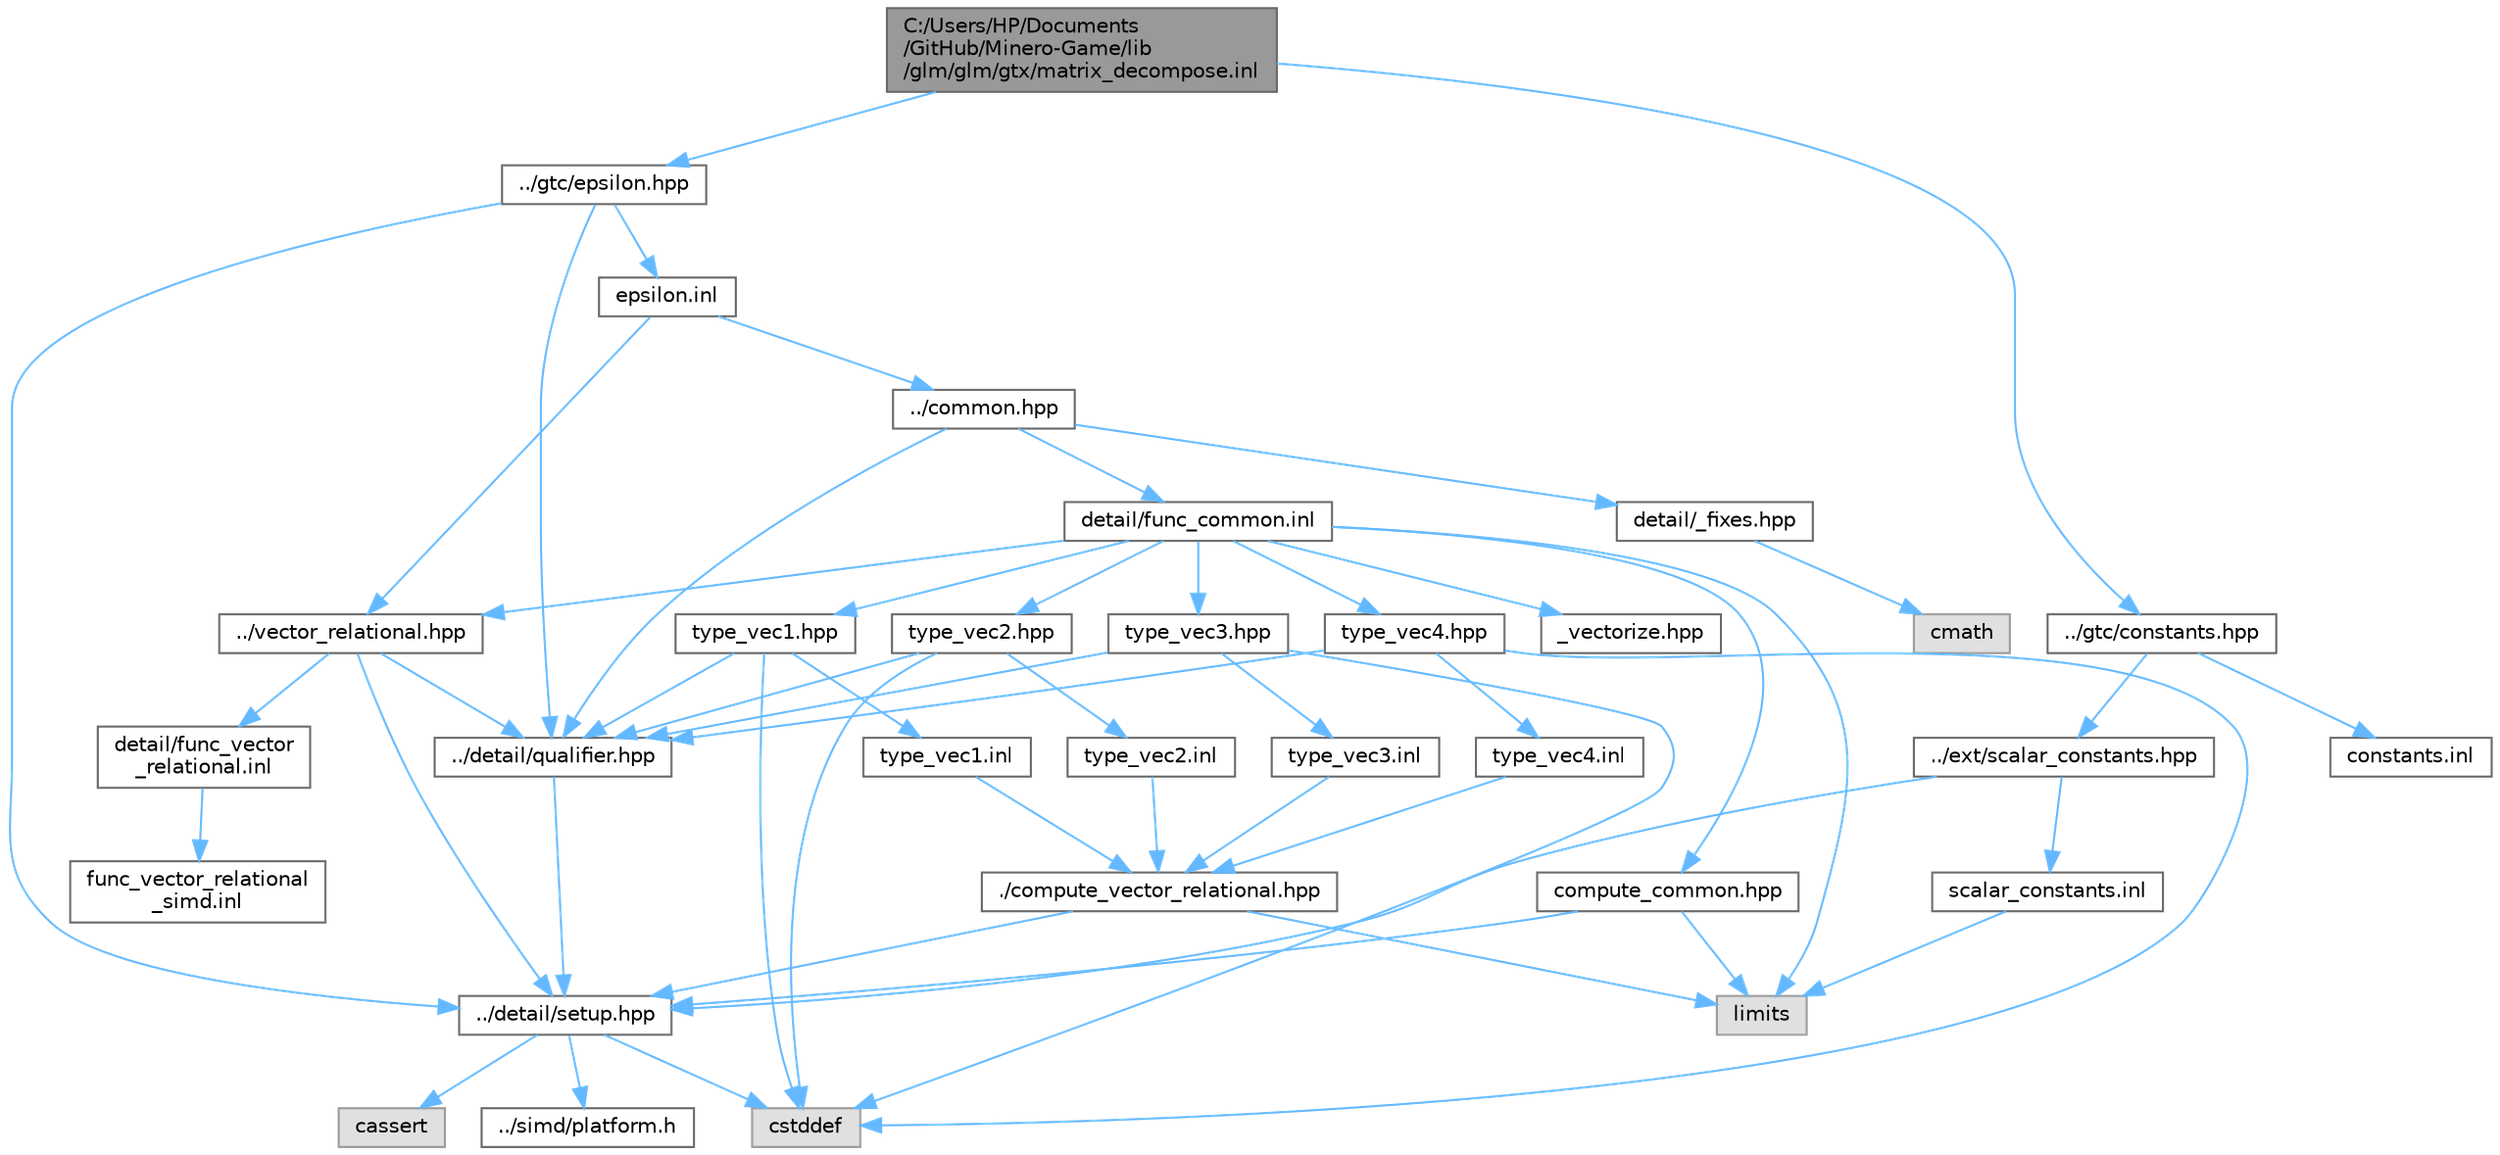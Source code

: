 digraph "C:/Users/HP/Documents/GitHub/Minero-Game/lib/glm/glm/gtx/matrix_decompose.inl"
{
 // LATEX_PDF_SIZE
  bgcolor="transparent";
  edge [fontname=Helvetica,fontsize=10,labelfontname=Helvetica,labelfontsize=10];
  node [fontname=Helvetica,fontsize=10,shape=box,height=0.2,width=0.4];
  Node1 [id="Node000001",label="C:/Users/HP/Documents\l/GitHub/Minero-Game/lib\l/glm/glm/gtx/matrix_decompose.inl",height=0.2,width=0.4,color="gray40", fillcolor="grey60", style="filled", fontcolor="black",tooltip=" "];
  Node1 -> Node2 [id="edge105_Node000001_Node000002",color="steelblue1",style="solid",tooltip=" "];
  Node2 [id="Node000002",label="../gtc/constants.hpp",height=0.2,width=0.4,color="grey40", fillcolor="white", style="filled",URL="$lib_2glm_2glm_2gtc_2constants_8hpp.html",tooltip=" "];
  Node2 -> Node3 [id="edge106_Node000002_Node000003",color="steelblue1",style="solid",tooltip=" "];
  Node3 [id="Node000003",label="../ext/scalar_constants.hpp",height=0.2,width=0.4,color="grey40", fillcolor="white", style="filled",URL="$lib_2glm_2glm_2ext_2scalar__constants_8hpp.html",tooltip=" "];
  Node3 -> Node4 [id="edge107_Node000003_Node000004",color="steelblue1",style="solid",tooltip=" "];
  Node4 [id="Node000004",label="../detail/setup.hpp",height=0.2,width=0.4,color="grey40", fillcolor="white", style="filled",URL="$lib_2glm_2glm_2detail_2setup_8hpp.html",tooltip=" "];
  Node4 -> Node5 [id="edge108_Node000004_Node000005",color="steelblue1",style="solid",tooltip=" "];
  Node5 [id="Node000005",label="cassert",height=0.2,width=0.4,color="grey60", fillcolor="#E0E0E0", style="filled",tooltip=" "];
  Node4 -> Node6 [id="edge109_Node000004_Node000006",color="steelblue1",style="solid",tooltip=" "];
  Node6 [id="Node000006",label="cstddef",height=0.2,width=0.4,color="grey60", fillcolor="#E0E0E0", style="filled",tooltip=" "];
  Node4 -> Node7 [id="edge110_Node000004_Node000007",color="steelblue1",style="solid",tooltip=" "];
  Node7 [id="Node000007",label="../simd/platform.h",height=0.2,width=0.4,color="grey40", fillcolor="white", style="filled",URL="$lib_2glm_2glm_2simd_2platform_8h.html",tooltip=" "];
  Node3 -> Node8 [id="edge111_Node000003_Node000008",color="steelblue1",style="solid",tooltip=" "];
  Node8 [id="Node000008",label="scalar_constants.inl",height=0.2,width=0.4,color="grey40", fillcolor="white", style="filled",URL="$lib_2glm_2glm_2ext_2scalar__constants_8inl.html",tooltip=" "];
  Node8 -> Node9 [id="edge112_Node000008_Node000009",color="steelblue1",style="solid",tooltip=" "];
  Node9 [id="Node000009",label="limits",height=0.2,width=0.4,color="grey60", fillcolor="#E0E0E0", style="filled",tooltip=" "];
  Node2 -> Node10 [id="edge113_Node000002_Node000010",color="steelblue1",style="solid",tooltip=" "];
  Node10 [id="Node000010",label="constants.inl",height=0.2,width=0.4,color="grey40", fillcolor="white", style="filled",URL="$lib_2glm_2glm_2gtc_2constants_8inl.html",tooltip=" "];
  Node1 -> Node11 [id="edge114_Node000001_Node000011",color="steelblue1",style="solid",tooltip=" "];
  Node11 [id="Node000011",label="../gtc/epsilon.hpp",height=0.2,width=0.4,color="grey40", fillcolor="white", style="filled",URL="$lib_2glm_2glm_2gtc_2epsilon_8hpp.html",tooltip=" "];
  Node11 -> Node4 [id="edge115_Node000011_Node000004",color="steelblue1",style="solid",tooltip=" "];
  Node11 -> Node12 [id="edge116_Node000011_Node000012",color="steelblue1",style="solid",tooltip=" "];
  Node12 [id="Node000012",label="../detail/qualifier.hpp",height=0.2,width=0.4,color="grey40", fillcolor="white", style="filled",URL="$lib_2glm_2glm_2detail_2qualifier_8hpp.html",tooltip=" "];
  Node12 -> Node4 [id="edge117_Node000012_Node000004",color="steelblue1",style="solid",tooltip=" "];
  Node11 -> Node13 [id="edge118_Node000011_Node000013",color="steelblue1",style="solid",tooltip=" "];
  Node13 [id="Node000013",label="epsilon.inl",height=0.2,width=0.4,color="grey40", fillcolor="white", style="filled",URL="$lib_2glm_2glm_2gtc_2epsilon_8inl.html",tooltip=" "];
  Node13 -> Node14 [id="edge119_Node000013_Node000014",color="steelblue1",style="solid",tooltip=" "];
  Node14 [id="Node000014",label="../vector_relational.hpp",height=0.2,width=0.4,color="grey40", fillcolor="white", style="filled",URL="$lib_2glm_2glm_2vector__relational_8hpp.html",tooltip=" "];
  Node14 -> Node12 [id="edge120_Node000014_Node000012",color="steelblue1",style="solid",tooltip=" "];
  Node14 -> Node4 [id="edge121_Node000014_Node000004",color="steelblue1",style="solid",tooltip=" "];
  Node14 -> Node15 [id="edge122_Node000014_Node000015",color="steelblue1",style="solid",tooltip=" "];
  Node15 [id="Node000015",label="detail/func_vector\l_relational.inl",height=0.2,width=0.4,color="grey40", fillcolor="white", style="filled",URL="$lib_2glm_2glm_2detail_2func__vector__relational_8inl.html",tooltip=" "];
  Node15 -> Node16 [id="edge123_Node000015_Node000016",color="steelblue1",style="solid",tooltip=" "];
  Node16 [id="Node000016",label="func_vector_relational\l_simd.inl",height=0.2,width=0.4,color="grey40", fillcolor="white", style="filled",URL="$lib_2glm_2glm_2detail_2func__vector__relational__simd_8inl.html",tooltip=" "];
  Node13 -> Node17 [id="edge124_Node000013_Node000017",color="steelblue1",style="solid",tooltip=" "];
  Node17 [id="Node000017",label="../common.hpp",height=0.2,width=0.4,color="grey40", fillcolor="white", style="filled",URL="$lib_2glm_2glm_2common_8hpp.html",tooltip=" "];
  Node17 -> Node12 [id="edge125_Node000017_Node000012",color="steelblue1",style="solid",tooltip=" "];
  Node17 -> Node18 [id="edge126_Node000017_Node000018",color="steelblue1",style="solid",tooltip=" "];
  Node18 [id="Node000018",label="detail/_fixes.hpp",height=0.2,width=0.4,color="grey40", fillcolor="white", style="filled",URL="$lib_2glm_2glm_2detail_2__fixes_8hpp.html",tooltip=" "];
  Node18 -> Node19 [id="edge127_Node000018_Node000019",color="steelblue1",style="solid",tooltip=" "];
  Node19 [id="Node000019",label="cmath",height=0.2,width=0.4,color="grey60", fillcolor="#E0E0E0", style="filled",tooltip=" "];
  Node17 -> Node20 [id="edge128_Node000017_Node000020",color="steelblue1",style="solid",tooltip=" "];
  Node20 [id="Node000020",label="detail/func_common.inl",height=0.2,width=0.4,color="grey40", fillcolor="white", style="filled",URL="$lib_2glm_2glm_2detail_2func__common_8inl.html",tooltip=" "];
  Node20 -> Node14 [id="edge129_Node000020_Node000014",color="steelblue1",style="solid",tooltip=" "];
  Node20 -> Node21 [id="edge130_Node000020_Node000021",color="steelblue1",style="solid",tooltip=" "];
  Node21 [id="Node000021",label="compute_common.hpp",height=0.2,width=0.4,color="grey40", fillcolor="white", style="filled",URL="$lib_2glm_2glm_2detail_2compute__common_8hpp.html",tooltip=" "];
  Node21 -> Node4 [id="edge131_Node000021_Node000004",color="steelblue1",style="solid",tooltip=" "];
  Node21 -> Node9 [id="edge132_Node000021_Node000009",color="steelblue1",style="solid",tooltip=" "];
  Node20 -> Node22 [id="edge133_Node000020_Node000022",color="steelblue1",style="solid",tooltip=" "];
  Node22 [id="Node000022",label="type_vec1.hpp",height=0.2,width=0.4,color="grey40", fillcolor="white", style="filled",URL="$lib_2glm_2glm_2detail_2type__vec1_8hpp.html",tooltip=" "];
  Node22 -> Node12 [id="edge134_Node000022_Node000012",color="steelblue1",style="solid",tooltip=" "];
  Node22 -> Node6 [id="edge135_Node000022_Node000006",color="steelblue1",style="solid",tooltip=" "];
  Node22 -> Node23 [id="edge136_Node000022_Node000023",color="steelblue1",style="solid",tooltip=" "];
  Node23 [id="Node000023",label="type_vec1.inl",height=0.2,width=0.4,color="grey40", fillcolor="white", style="filled",URL="$lib_2glm_2glm_2detail_2type__vec1_8inl.html",tooltip=" "];
  Node23 -> Node24 [id="edge137_Node000023_Node000024",color="steelblue1",style="solid",tooltip=" "];
  Node24 [id="Node000024",label="./compute_vector_relational.hpp",height=0.2,width=0.4,color="grey40", fillcolor="white", style="filled",URL="$lib_2glm_2glm_2detail_2compute__vector__relational_8hpp.html",tooltip=" "];
  Node24 -> Node4 [id="edge138_Node000024_Node000004",color="steelblue1",style="solid",tooltip=" "];
  Node24 -> Node9 [id="edge139_Node000024_Node000009",color="steelblue1",style="solid",tooltip=" "];
  Node20 -> Node25 [id="edge140_Node000020_Node000025",color="steelblue1",style="solid",tooltip=" "];
  Node25 [id="Node000025",label="type_vec2.hpp",height=0.2,width=0.4,color="grey40", fillcolor="white", style="filled",URL="$lib_2glm_2glm_2detail_2type__vec2_8hpp.html",tooltip=" "];
  Node25 -> Node12 [id="edge141_Node000025_Node000012",color="steelblue1",style="solid",tooltip=" "];
  Node25 -> Node6 [id="edge142_Node000025_Node000006",color="steelblue1",style="solid",tooltip=" "];
  Node25 -> Node26 [id="edge143_Node000025_Node000026",color="steelblue1",style="solid",tooltip=" "];
  Node26 [id="Node000026",label="type_vec2.inl",height=0.2,width=0.4,color="grey40", fillcolor="white", style="filled",URL="$lib_2glm_2glm_2detail_2type__vec2_8inl.html",tooltip=" "];
  Node26 -> Node24 [id="edge144_Node000026_Node000024",color="steelblue1",style="solid",tooltip=" "];
  Node20 -> Node27 [id="edge145_Node000020_Node000027",color="steelblue1",style="solid",tooltip=" "];
  Node27 [id="Node000027",label="type_vec3.hpp",height=0.2,width=0.4,color="grey40", fillcolor="white", style="filled",URL="$lib_2glm_2glm_2detail_2type__vec3_8hpp.html",tooltip=" "];
  Node27 -> Node12 [id="edge146_Node000027_Node000012",color="steelblue1",style="solid",tooltip=" "];
  Node27 -> Node6 [id="edge147_Node000027_Node000006",color="steelblue1",style="solid",tooltip=" "];
  Node27 -> Node28 [id="edge148_Node000027_Node000028",color="steelblue1",style="solid",tooltip=" "];
  Node28 [id="Node000028",label="type_vec3.inl",height=0.2,width=0.4,color="grey40", fillcolor="white", style="filled",URL="$lib_2glm_2glm_2detail_2type__vec3_8inl.html",tooltip=" "];
  Node28 -> Node24 [id="edge149_Node000028_Node000024",color="steelblue1",style="solid",tooltip=" "];
  Node20 -> Node29 [id="edge150_Node000020_Node000029",color="steelblue1",style="solid",tooltip=" "];
  Node29 [id="Node000029",label="type_vec4.hpp",height=0.2,width=0.4,color="grey40", fillcolor="white", style="filled",URL="$lib_2glm_2glm_2detail_2type__vec4_8hpp.html",tooltip=" "];
  Node29 -> Node12 [id="edge151_Node000029_Node000012",color="steelblue1",style="solid",tooltip=" "];
  Node29 -> Node6 [id="edge152_Node000029_Node000006",color="steelblue1",style="solid",tooltip=" "];
  Node29 -> Node30 [id="edge153_Node000029_Node000030",color="steelblue1",style="solid",tooltip=" "];
  Node30 [id="Node000030",label="type_vec4.inl",height=0.2,width=0.4,color="grey40", fillcolor="white", style="filled",URL="$lib_2glm_2glm_2detail_2type__vec4_8inl.html",tooltip=" "];
  Node30 -> Node24 [id="edge154_Node000030_Node000024",color="steelblue1",style="solid",tooltip=" "];
  Node20 -> Node31 [id="edge155_Node000020_Node000031",color="steelblue1",style="solid",tooltip=" "];
  Node31 [id="Node000031",label="_vectorize.hpp",height=0.2,width=0.4,color="grey40", fillcolor="white", style="filled",URL="$lib_2glm_2glm_2detail_2__vectorize_8hpp.html",tooltip=" "];
  Node20 -> Node9 [id="edge156_Node000020_Node000009",color="steelblue1",style="solid",tooltip=" "];
}
